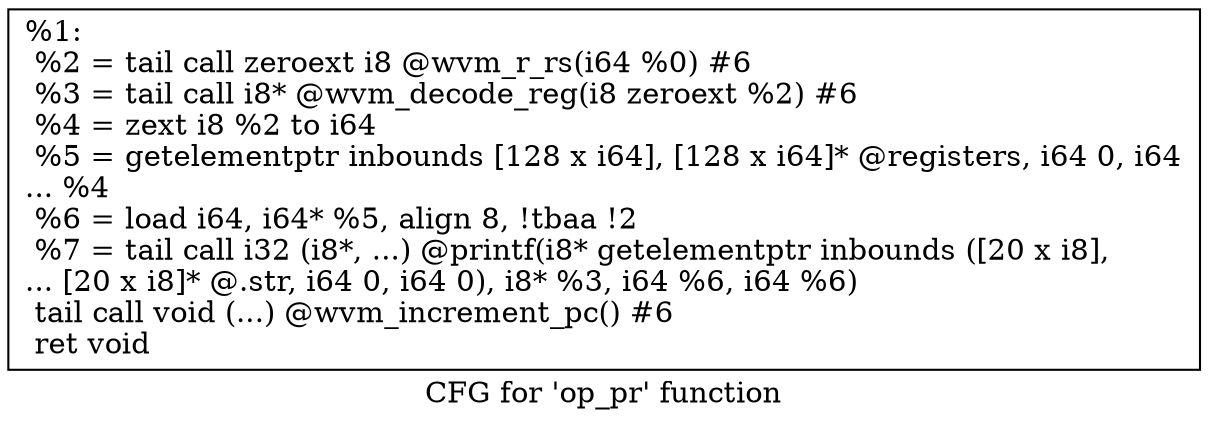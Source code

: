 digraph "CFG for 'op_pr' function" {
	label="CFG for 'op_pr' function";

	Node0x7f8ef0d42010 [shape=record,label="{%1:\l  %2 = tail call zeroext i8 @wvm_r_rs(i64 %0) #6\l  %3 = tail call i8* @wvm_decode_reg(i8 zeroext %2) #6\l  %4 = zext i8 %2 to i64\l  %5 = getelementptr inbounds [128 x i64], [128 x i64]* @registers, i64 0, i64\l... %4\l  %6 = load i64, i64* %5, align 8, !tbaa !2\l  %7 = tail call i32 (i8*, ...) @printf(i8* getelementptr inbounds ([20 x i8],\l... [20 x i8]* @.str, i64 0, i64 0), i8* %3, i64 %6, i64 %6)\l  tail call void (...) @wvm_increment_pc() #6\l  ret void\l}"];
}
